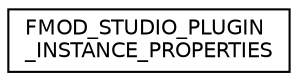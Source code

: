 digraph "Graphical Class Hierarchy"
{
  edge [fontname="Helvetica",fontsize="10",labelfontname="Helvetica",labelfontsize="10"];
  node [fontname="Helvetica",fontsize="10",shape=record];
  rankdir="LR";
  Node1 [label="FMOD_STUDIO_PLUGIN\l_INSTANCE_PROPERTIES",height=0.2,width=0.4,color="black", fillcolor="white", style="filled",URL="$struct_f_m_o_d___s_t_u_d_i_o___p_l_u_g_i_n___i_n_s_t_a_n_c_e___p_r_o_p_e_r_t_i_e_s.html"];
}

